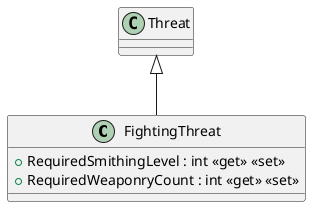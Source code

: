 @startuml
class FightingThreat {
    + RequiredSmithingLevel : int <<get>> <<set>>
    + RequiredWeaponryCount : int <<get>> <<set>>
}
Threat <|-- FightingThreat
@enduml
